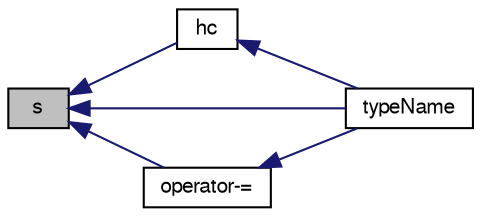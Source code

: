 digraph "s"
{
  bgcolor="transparent";
  edge [fontname="FreeSans",fontsize="10",labelfontname="FreeSans",labelfontsize="10"];
  node [fontname="FreeSans",fontsize="10",shape=record];
  rankdir="LR";
  Node203 [label="s",height=0.2,width=0.4,color="black", fillcolor="grey75", style="filled", fontcolor="black"];
  Node203 -> Node204 [dir="back",color="midnightblue",fontsize="10",style="solid",fontname="FreeSans"];
  Node204 [label="hc",height=0.2,width=0.4,color="black",URL="$a30362.html#a48b5aa9f120c527f409a7321c6d1a4e3",tooltip="Chemical enthalpy [J/kmol]. "];
  Node204 -> Node205 [dir="back",color="midnightblue",fontsize="10",style="solid",fontname="FreeSans"];
  Node205 [label="typeName",height=0.2,width=0.4,color="black",URL="$a30362.html#a561f535eabff4d94fd999c48df4443bd",tooltip="Return the instantiated type name. "];
  Node203 -> Node206 [dir="back",color="midnightblue",fontsize="10",style="solid",fontname="FreeSans"];
  Node206 [label="operator-=",height=0.2,width=0.4,color="black",URL="$a30362.html#a921430e4ff10ba896450f8ad3d9740af"];
  Node206 -> Node205 [dir="back",color="midnightblue",fontsize="10",style="solid",fontname="FreeSans"];
  Node203 -> Node205 [dir="back",color="midnightblue",fontsize="10",style="solid",fontname="FreeSans"];
}

